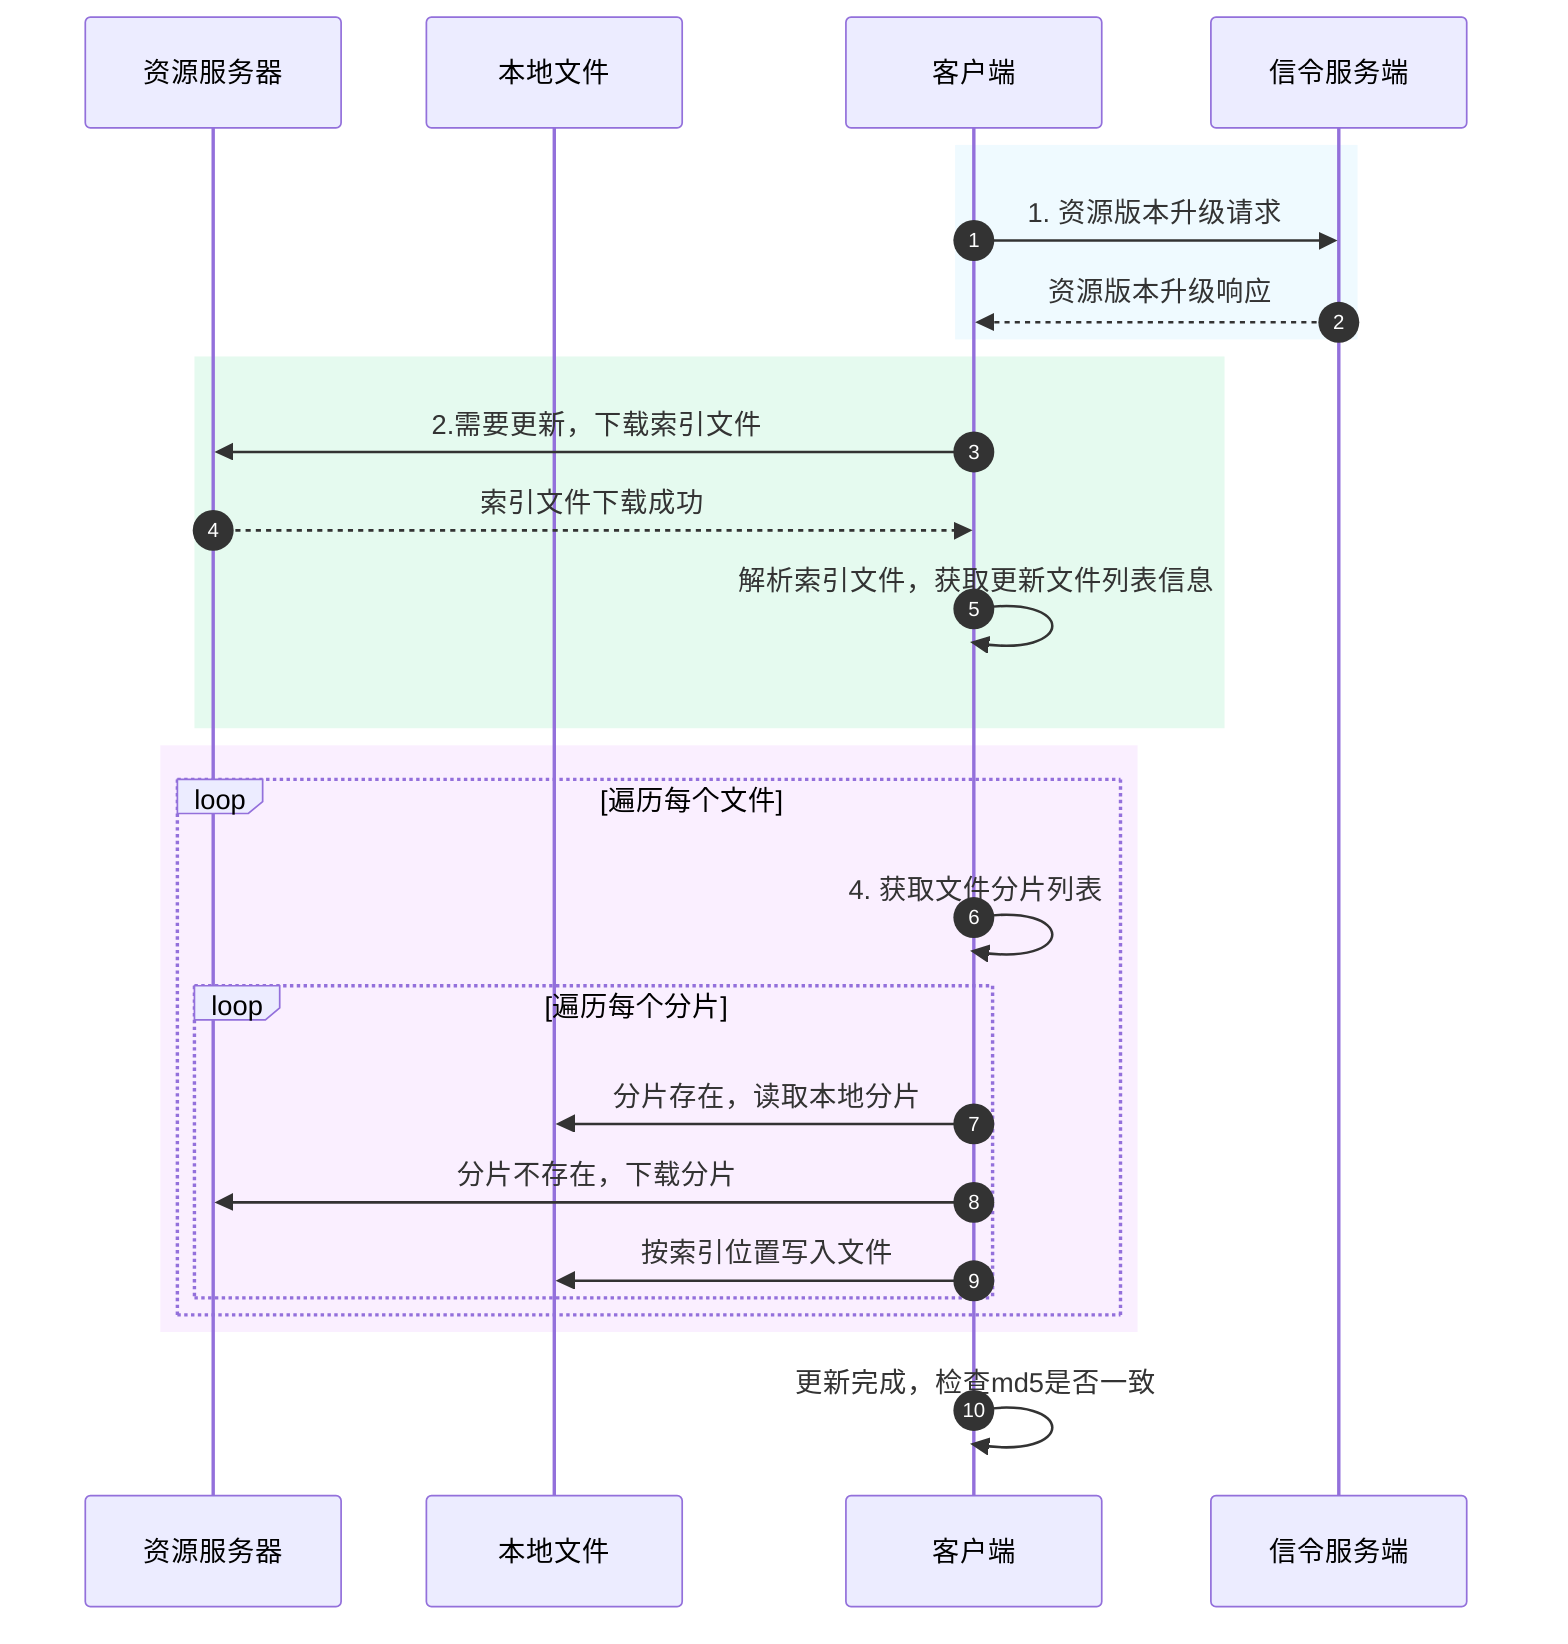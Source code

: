 sequenceDiagram
    autonumber
    participant Remote as 资源服务器
    participant Local as 本地文件
    participant Client as 客户端
    participant Server as 信令服务端

    rect rgba(100,200,255,0.1)
      Client->>Server: 1. 资源版本升级请求
      Server-->>Client: 资源版本升级响应
    end
    rect rgba(0,200,100,0.1)
      Client->>Remote: 2.需要更新，下载索引文件
      Remote-->>Client: 索引文件下载成功
      Client->>Client: 解析索引文件，获取更新文件列表信息
    end
    rect rgba(200,100,255,0.1)        
      loop 遍历每个文件
          Client->>Client: 4. 获取文件分片列表
            loop 遍历每个分片
                Client->>Local: 分片存在，读取本地分片
                Client->>Remote: 分片不存在，下载分片
                Client->>Local: 按索引位置写入文件
          end
      end
    end
        
    Client->>Client: 更新完成，检查md5是否一致